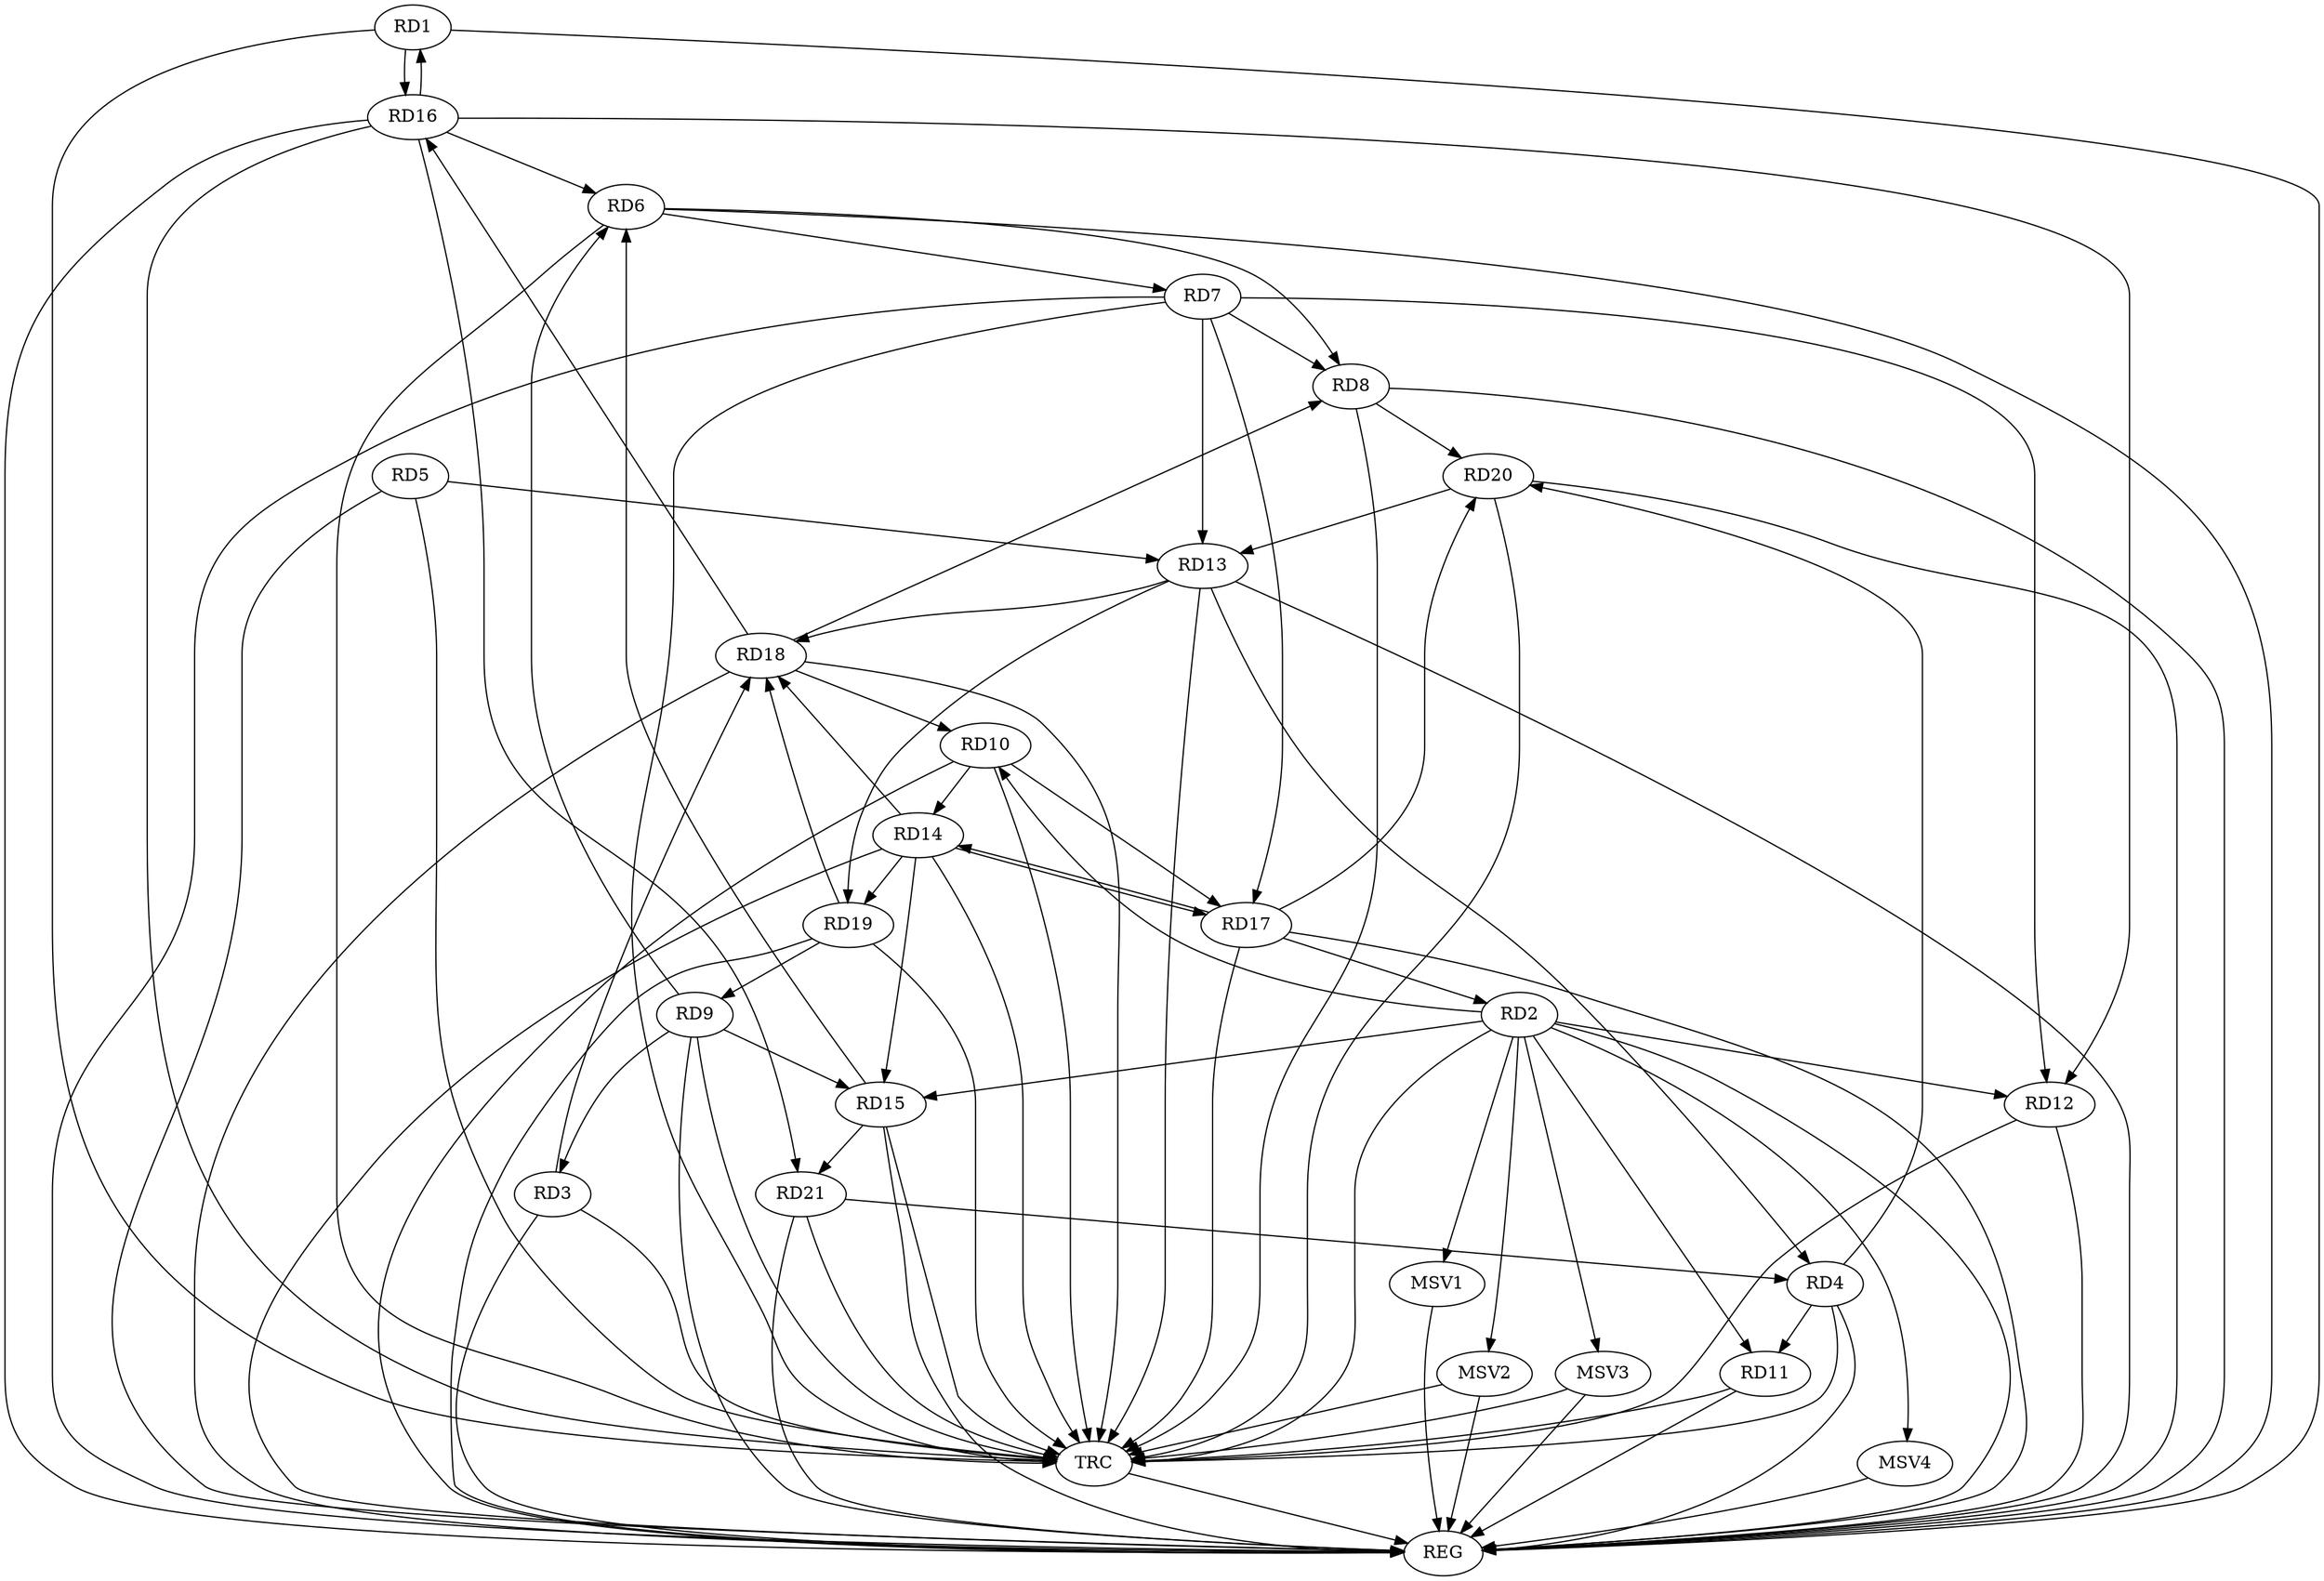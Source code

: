 strict digraph G {
  RD1 [ label="RD1" ];
  RD2 [ label="RD2" ];
  RD3 [ label="RD3" ];
  RD4 [ label="RD4" ];
  RD5 [ label="RD5" ];
  RD6 [ label="RD6" ];
  RD7 [ label="RD7" ];
  RD8 [ label="RD8" ];
  RD9 [ label="RD9" ];
  RD10 [ label="RD10" ];
  RD11 [ label="RD11" ];
  RD12 [ label="RD12" ];
  RD13 [ label="RD13" ];
  RD14 [ label="RD14" ];
  RD15 [ label="RD15" ];
  RD16 [ label="RD16" ];
  RD17 [ label="RD17" ];
  RD18 [ label="RD18" ];
  RD19 [ label="RD19" ];
  RD20 [ label="RD20" ];
  RD21 [ label="RD21" ];
  REG [ label="REG" ];
  TRC [ label="TRC" ];
  MSV1 [ label="MSV1" ];
  MSV2 [ label="MSV2" ];
  MSV3 [ label="MSV3" ];
  MSV4 [ label="MSV4" ];
  RD1 -> RD16;
  RD16 -> RD1;
  RD2 -> RD10;
  RD2 -> RD11;
  RD2 -> RD12;
  RD2 -> RD15;
  RD17 -> RD2;
  RD9 -> RD3;
  RD3 -> RD18;
  RD4 -> RD11;
  RD13 -> RD4;
  RD4 -> RD20;
  RD21 -> RD4;
  RD5 -> RD13;
  RD6 -> RD7;
  RD6 -> RD8;
  RD9 -> RD6;
  RD15 -> RD6;
  RD16 -> RD6;
  RD7 -> RD8;
  RD7 -> RD12;
  RD7 -> RD13;
  RD7 -> RD17;
  RD18 -> RD8;
  RD8 -> RD20;
  RD9 -> RD15;
  RD19 -> RD9;
  RD10 -> RD14;
  RD10 -> RD17;
  RD18 -> RD10;
  RD16 -> RD12;
  RD13 -> RD18;
  RD13 -> RD19;
  RD20 -> RD13;
  RD14 -> RD15;
  RD14 -> RD17;
  RD17 -> RD14;
  RD14 -> RD18;
  RD14 -> RD19;
  RD15 -> RD21;
  RD18 -> RD16;
  RD16 -> RD21;
  RD17 -> RD20;
  RD19 -> RD18;
  RD1 -> REG;
  RD2 -> REG;
  RD3 -> REG;
  RD4 -> REG;
  RD5 -> REG;
  RD6 -> REG;
  RD7 -> REG;
  RD8 -> REG;
  RD9 -> REG;
  RD10 -> REG;
  RD11 -> REG;
  RD12 -> REG;
  RD13 -> REG;
  RD14 -> REG;
  RD15 -> REG;
  RD16 -> REG;
  RD17 -> REG;
  RD18 -> REG;
  RD19 -> REG;
  RD20 -> REG;
  RD21 -> REG;
  RD1 -> TRC;
  RD2 -> TRC;
  RD3 -> TRC;
  RD4 -> TRC;
  RD5 -> TRC;
  RD6 -> TRC;
  RD7 -> TRC;
  RD8 -> TRC;
  RD9 -> TRC;
  RD10 -> TRC;
  RD11 -> TRC;
  RD12 -> TRC;
  RD13 -> TRC;
  RD14 -> TRC;
  RD15 -> TRC;
  RD16 -> TRC;
  RD17 -> TRC;
  RD18 -> TRC;
  RD19 -> TRC;
  RD20 -> TRC;
  RD21 -> TRC;
  TRC -> REG;
  RD2 -> MSV1;
  MSV1 -> REG;
  RD2 -> MSV2;
  MSV2 -> REG;
  MSV2 -> TRC;
  RD2 -> MSV3;
  MSV3 -> REG;
  MSV3 -> TRC;
  RD2 -> MSV4;
  MSV4 -> REG;
}
